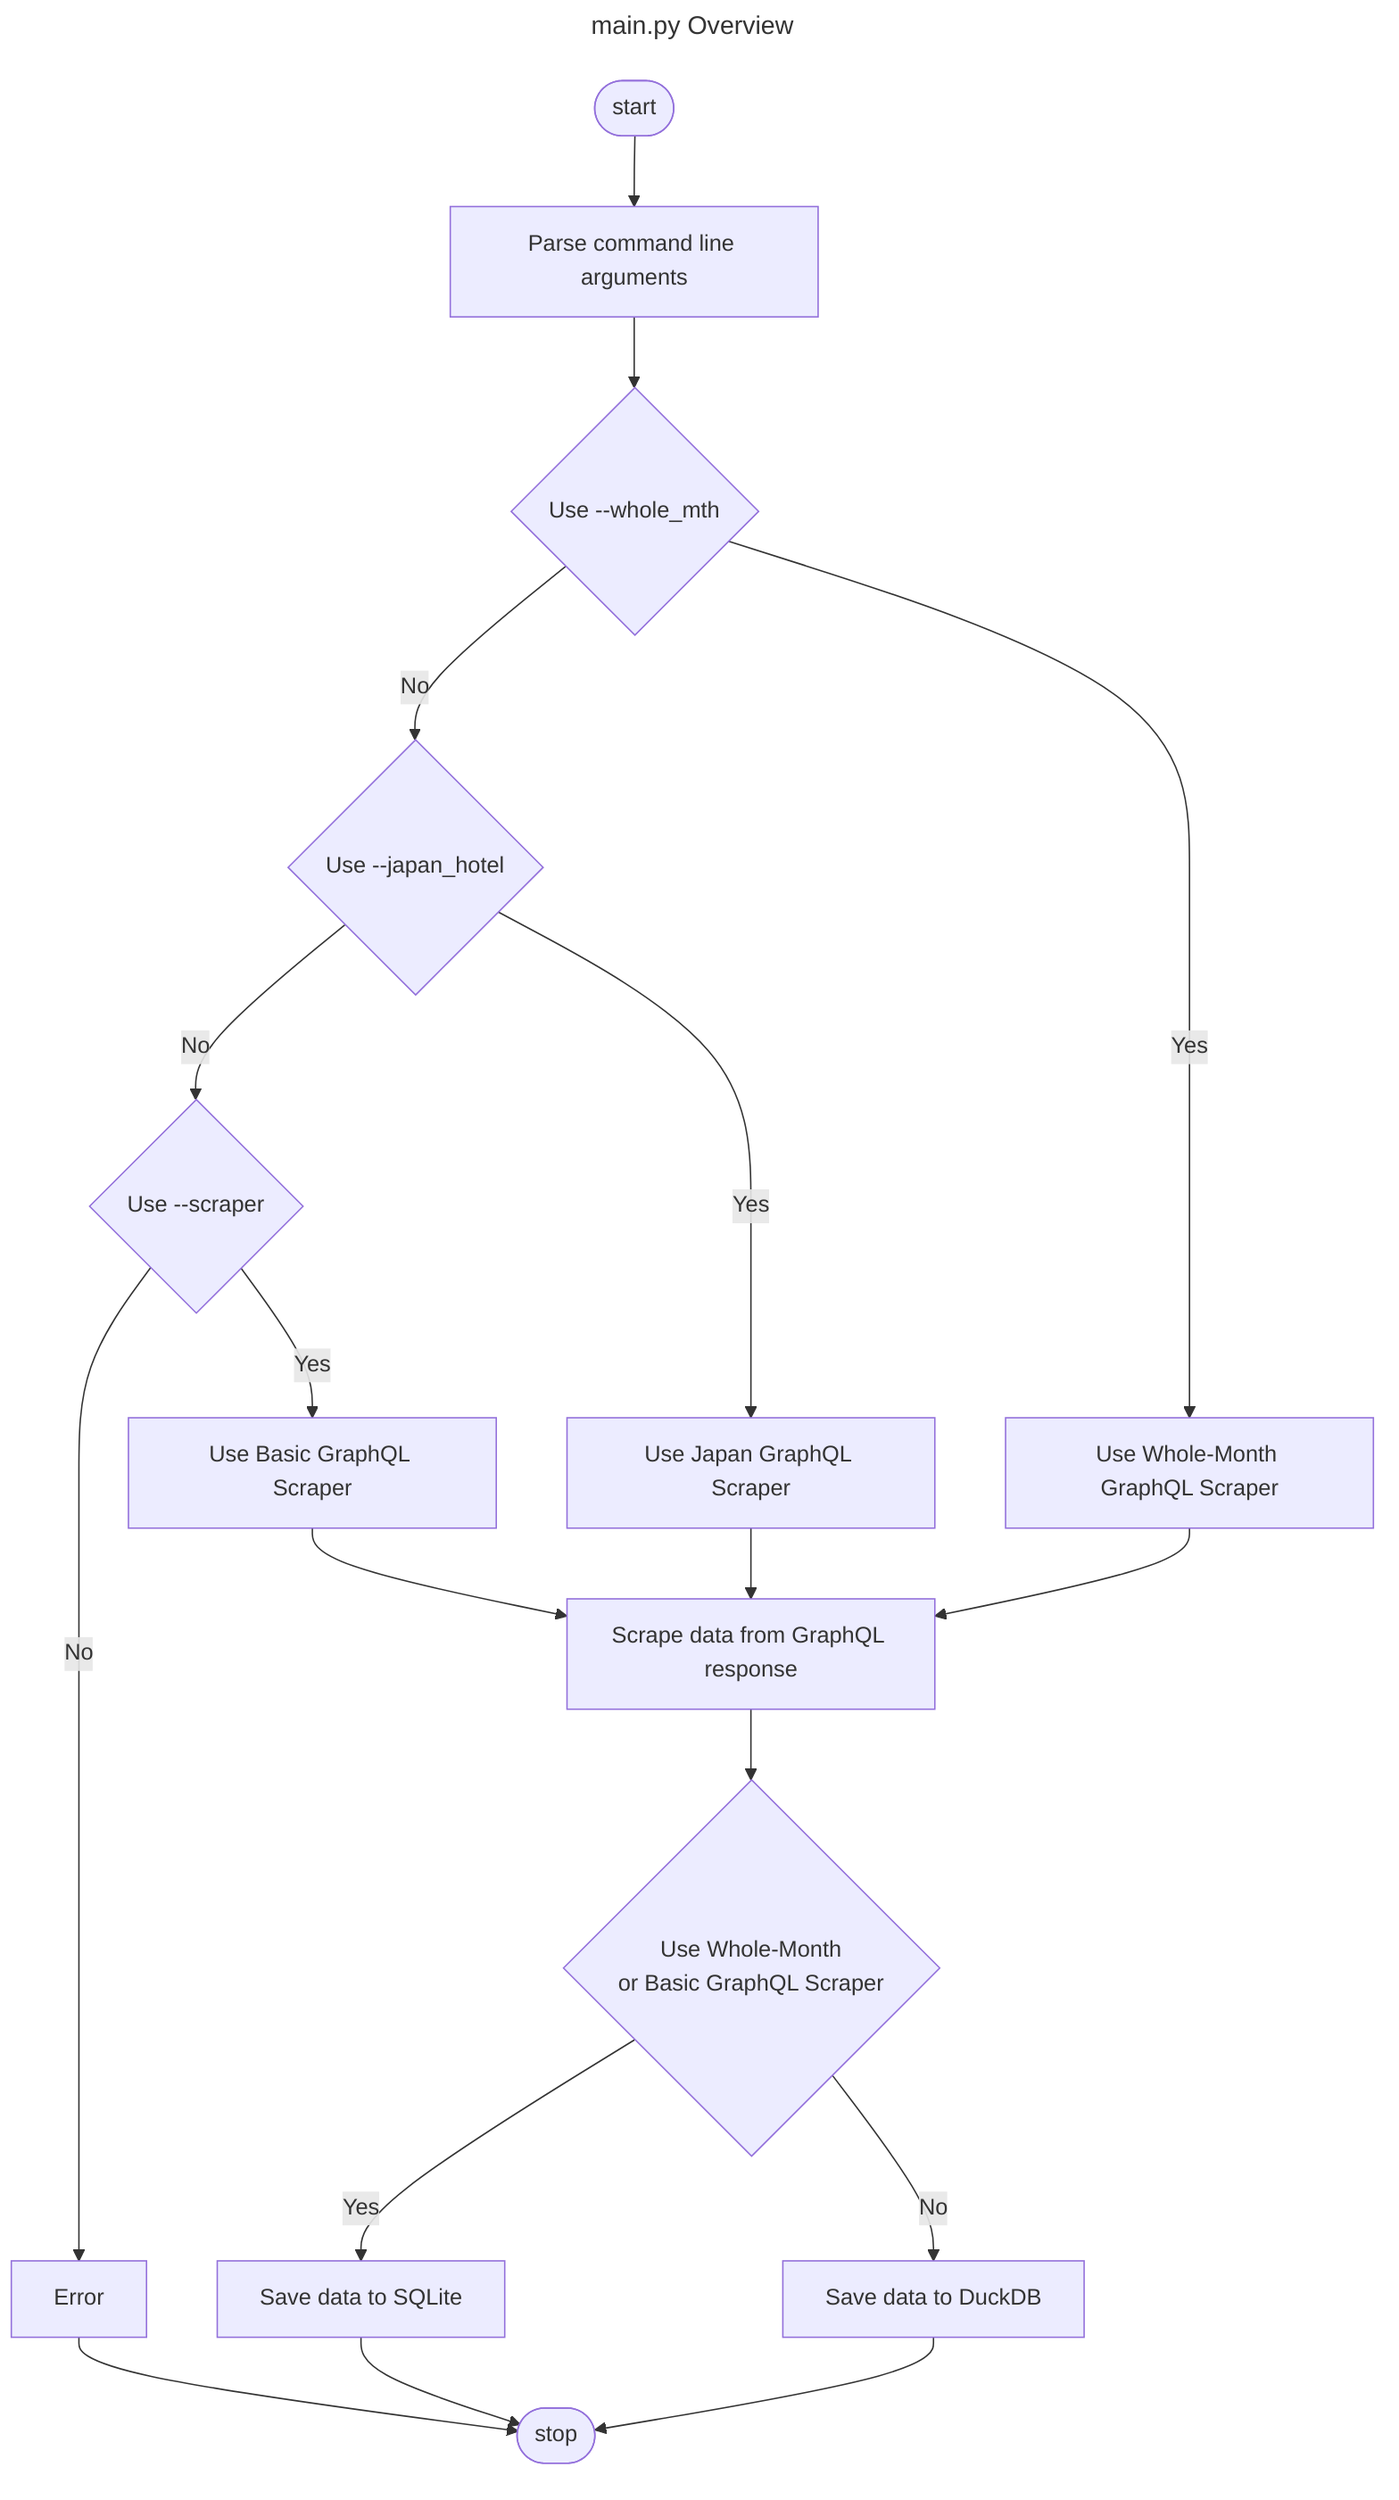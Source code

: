 ---
title: main.py Overview
---

flowchart TD
    main([start])
    whole_mth{Use --whole_mth}
    parse_args["Parse command line arguments"]
    japan{Use --japan_hotel}
    basic_arg{Use --scraper}
    stop([stop])
    error[Error]
    jp_scraper[Use Japan GraphQL Scraper]
    basic[Use Basic GraphQL Scraper]
    whole_mth_scraper[Use Whole-Month GraphQL Scraper]

    scrape_data[Scrape data from GraphQL response]
    basic[Use Basic GraphQL Scraper]
    jp_scraper[Use Japan GraphQL Scraper]
    whole_mth_scraper[Use Whole-Month GraphQL Scraper]

    load_data_decis{Use Whole-Month
                    or Basic GraphQL Scraper}

    sqlite[Save data to SQLite]
    duckdb[Save data to DuckDB]

    main --> parse_args

    parse_args --> whole_mth

    whole_mth -->|No| japan
    whole_mth -->|Yes| whole_mth_scraper


    japan --> |No| basic_arg
    basic_arg --> |Yes| basic
    basic_arg --> |No| error
    error --> stop

    japan --> |Yes| jp_scraper

    basic --> scrape_data
    jp_scraper --> scrape_data
    whole_mth_scraper --> scrape_data

    scrape_data --> load_data_decis
    load_data_decis --> |Yes| sqlite
    load_data_decis --> |No| duckdb

    sqlite --> stop
    duckdb --> stop